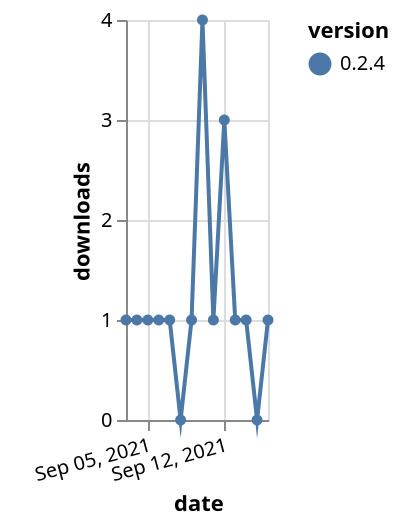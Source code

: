 {"$schema": "https://vega.github.io/schema/vega-lite/v5.json", "description": "A simple bar chart with embedded data.", "data": {"values": [{"date": "2021-09-03", "total": 185, "delta": 1, "version": "0.2.4"}, {"date": "2021-09-04", "total": 186, "delta": 1, "version": "0.2.4"}, {"date": "2021-09-05", "total": 187, "delta": 1, "version": "0.2.4"}, {"date": "2021-09-06", "total": 188, "delta": 1, "version": "0.2.4"}, {"date": "2021-09-07", "total": 189, "delta": 1, "version": "0.2.4"}, {"date": "2021-09-08", "total": 189, "delta": 0, "version": "0.2.4"}, {"date": "2021-09-09", "total": 190, "delta": 1, "version": "0.2.4"}, {"date": "2021-09-10", "total": 194, "delta": 4, "version": "0.2.4"}, {"date": "2021-09-11", "total": 195, "delta": 1, "version": "0.2.4"}, {"date": "2021-09-12", "total": 198, "delta": 3, "version": "0.2.4"}, {"date": "2021-09-13", "total": 199, "delta": 1, "version": "0.2.4"}, {"date": "2021-09-14", "total": 200, "delta": 1, "version": "0.2.4"}, {"date": "2021-09-15", "total": 200, "delta": 0, "version": "0.2.4"}, {"date": "2021-09-16", "total": 201, "delta": 1, "version": "0.2.4"}]}, "width": "container", "mark": {"type": "line", "point": {"filled": true}}, "encoding": {"x": {"field": "date", "type": "temporal", "timeUnit": "yearmonthdate", "title": "date", "axis": {"labelAngle": -15}}, "y": {"field": "delta", "type": "quantitative", "title": "downloads"}, "color": {"field": "version", "type": "nominal"}, "tooltip": {"field": "delta"}}}